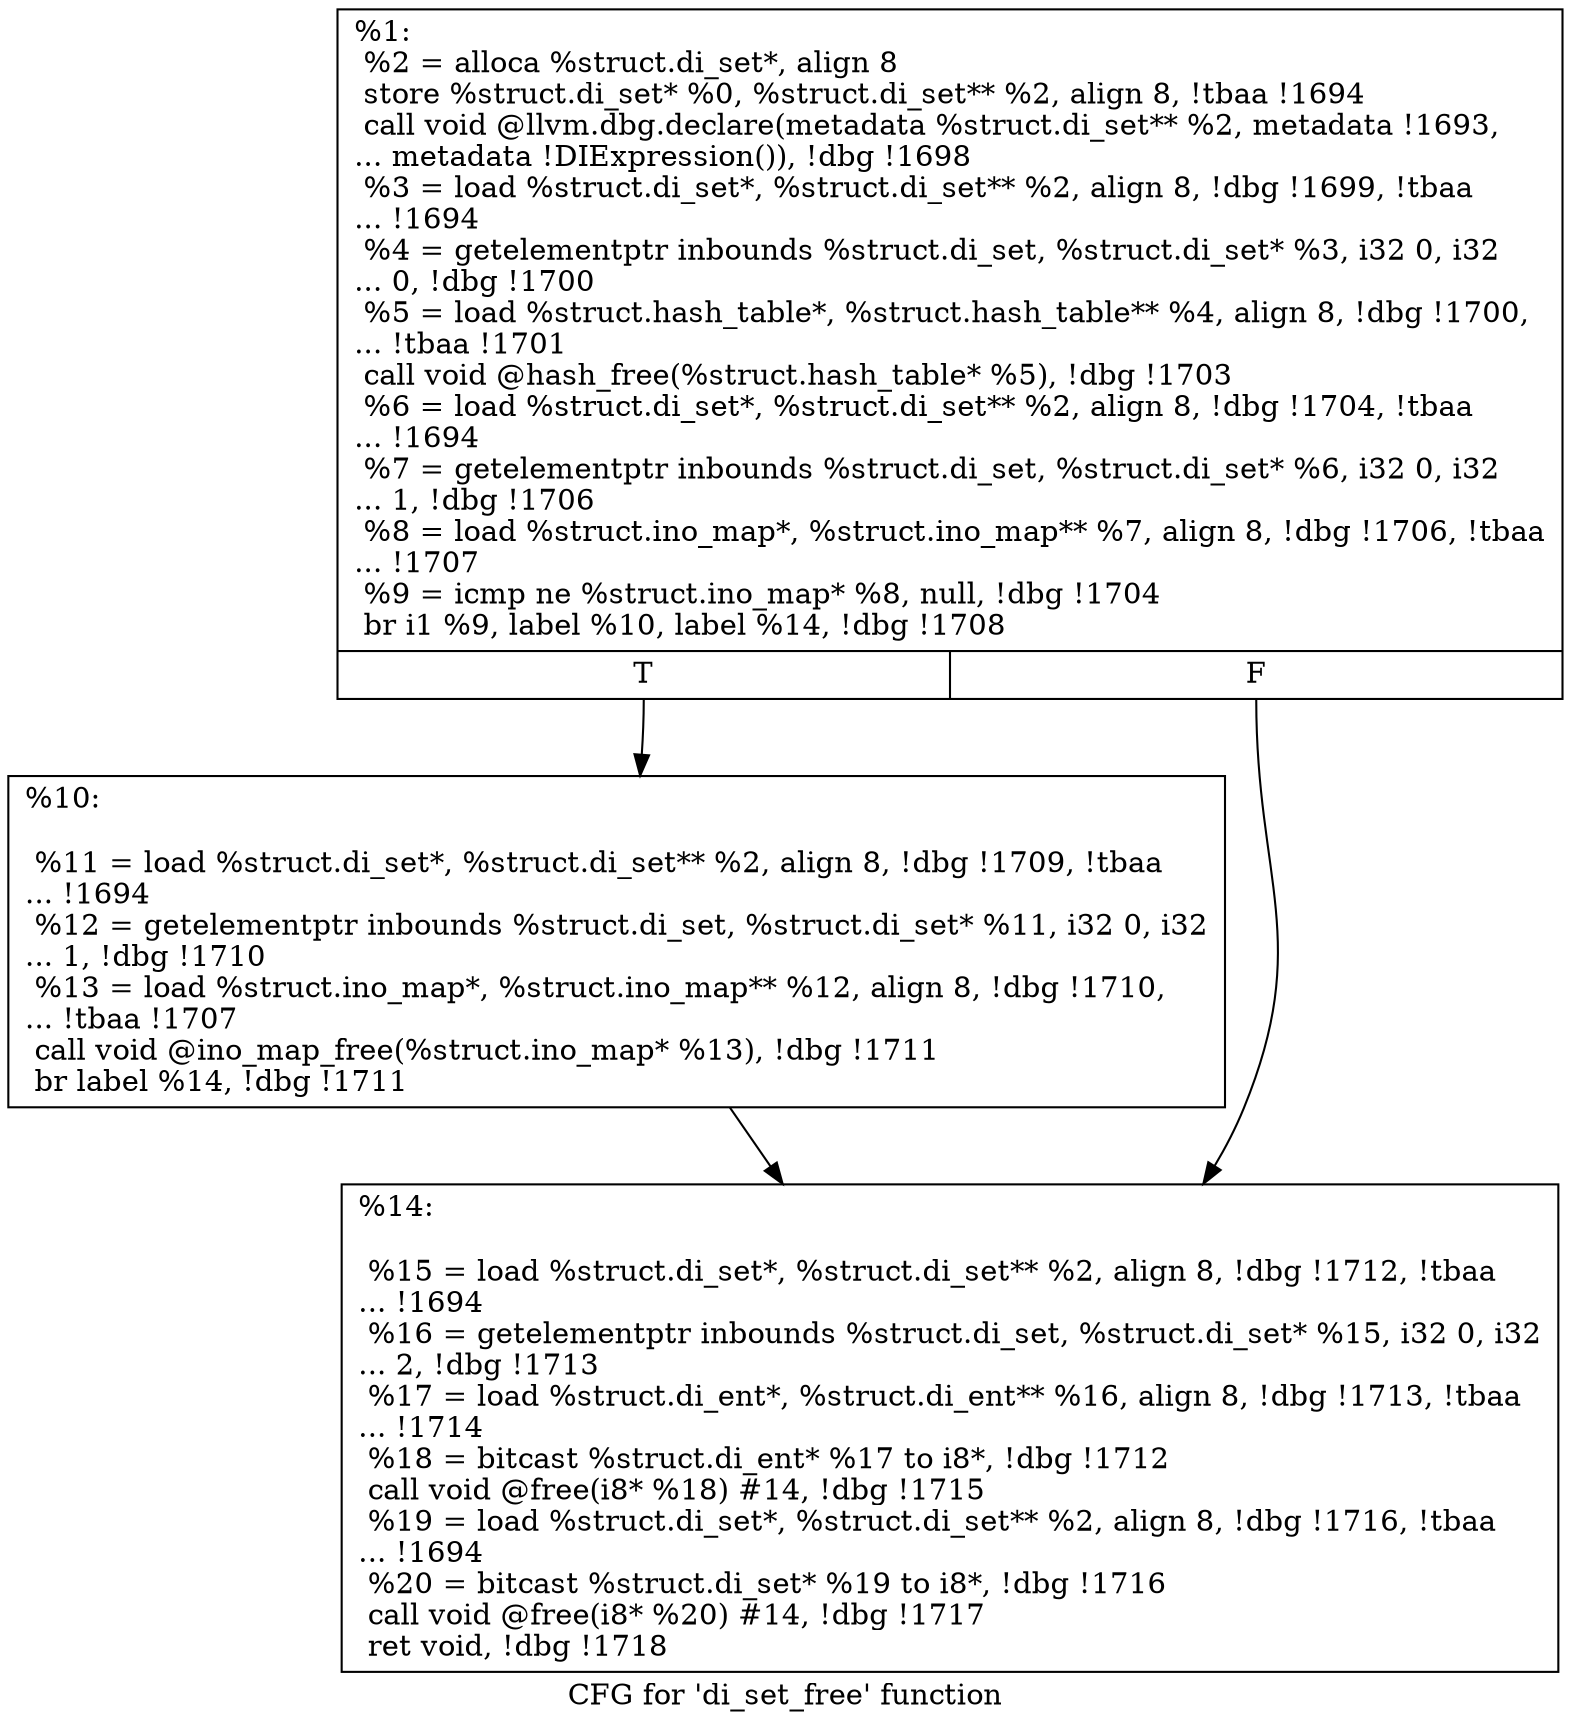 digraph "CFG for 'di_set_free' function" {
	label="CFG for 'di_set_free' function";

	Node0x2831ad0 [shape=record,label="{%1:\l  %2 = alloca %struct.di_set*, align 8\l  store %struct.di_set* %0, %struct.di_set** %2, align 8, !tbaa !1694\l  call void @llvm.dbg.declare(metadata %struct.di_set** %2, metadata !1693,\l... metadata !DIExpression()), !dbg !1698\l  %3 = load %struct.di_set*, %struct.di_set** %2, align 8, !dbg !1699, !tbaa\l... !1694\l  %4 = getelementptr inbounds %struct.di_set, %struct.di_set* %3, i32 0, i32\l... 0, !dbg !1700\l  %5 = load %struct.hash_table*, %struct.hash_table** %4, align 8, !dbg !1700,\l... !tbaa !1701\l  call void @hash_free(%struct.hash_table* %5), !dbg !1703\l  %6 = load %struct.di_set*, %struct.di_set** %2, align 8, !dbg !1704, !tbaa\l... !1694\l  %7 = getelementptr inbounds %struct.di_set, %struct.di_set* %6, i32 0, i32\l... 1, !dbg !1706\l  %8 = load %struct.ino_map*, %struct.ino_map** %7, align 8, !dbg !1706, !tbaa\l... !1707\l  %9 = icmp ne %struct.ino_map* %8, null, !dbg !1704\l  br i1 %9, label %10, label %14, !dbg !1708\l|{<s0>T|<s1>F}}"];
	Node0x2831ad0:s0 -> Node0x28329a0;
	Node0x2831ad0:s1 -> Node0x28329f0;
	Node0x28329a0 [shape=record,label="{%10:\l\l  %11 = load %struct.di_set*, %struct.di_set** %2, align 8, !dbg !1709, !tbaa\l... !1694\l  %12 = getelementptr inbounds %struct.di_set, %struct.di_set* %11, i32 0, i32\l... 1, !dbg !1710\l  %13 = load %struct.ino_map*, %struct.ino_map** %12, align 8, !dbg !1710,\l... !tbaa !1707\l  call void @ino_map_free(%struct.ino_map* %13), !dbg !1711\l  br label %14, !dbg !1711\l}"];
	Node0x28329a0 -> Node0x28329f0;
	Node0x28329f0 [shape=record,label="{%14:\l\l  %15 = load %struct.di_set*, %struct.di_set** %2, align 8, !dbg !1712, !tbaa\l... !1694\l  %16 = getelementptr inbounds %struct.di_set, %struct.di_set* %15, i32 0, i32\l... 2, !dbg !1713\l  %17 = load %struct.di_ent*, %struct.di_ent** %16, align 8, !dbg !1713, !tbaa\l... !1714\l  %18 = bitcast %struct.di_ent* %17 to i8*, !dbg !1712\l  call void @free(i8* %18) #14, !dbg !1715\l  %19 = load %struct.di_set*, %struct.di_set** %2, align 8, !dbg !1716, !tbaa\l... !1694\l  %20 = bitcast %struct.di_set* %19 to i8*, !dbg !1716\l  call void @free(i8* %20) #14, !dbg !1717\l  ret void, !dbg !1718\l}"];
}
